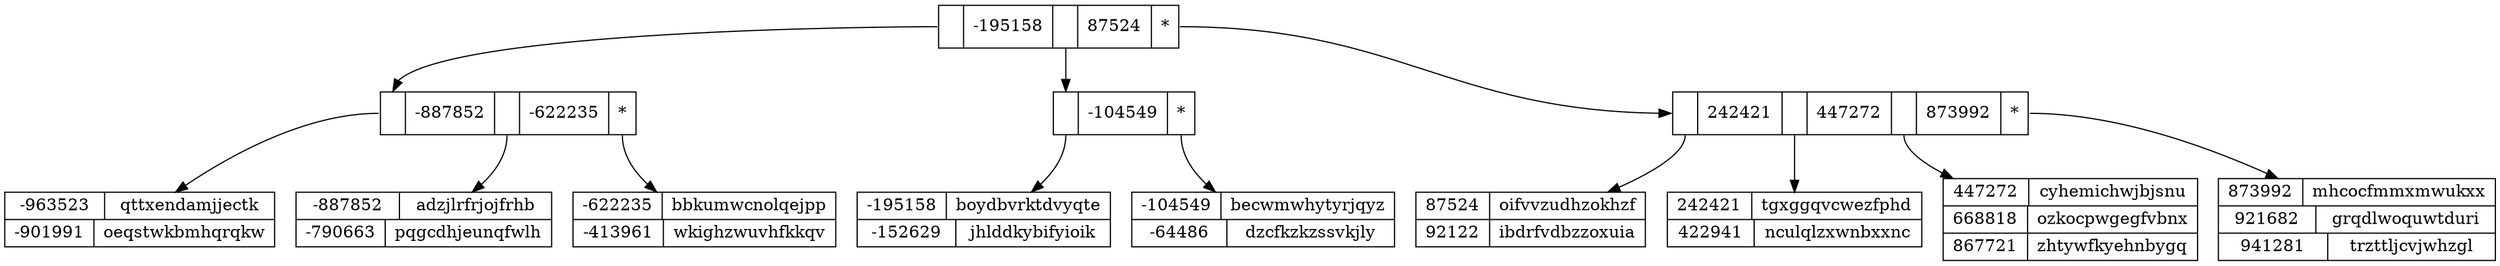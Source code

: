 // BPlus Tree visualization
digraph {
node[shape=record]

	2081642909880 [label="<ch0>|-195158|<ch1>|87524|<ch2>*"]
	2081642909880:ch0 -> 2081643904864:ch0
	2081642909880:ch1 -> 2081642910160:ch0
	2081642909880:ch2 -> 2081642909824:ch0



	2081643904864 [label="<ch0>|-887852|<ch1>|-622235|<ch2>*"]
	2081643904864:ch0 -> 2081643817448:ch0
	2081643904864:ch1 -> 2081642910104:ch0
	2081643904864:ch2 -> 2081643904248:ch0
	2081642910160 [label="<ch0>|-104549|<ch1>*"]
	2081642910160:ch0 -> 2081643904192:ch0
	2081642910160:ch1 -> 2081642909936:ch0
	2081642909824 [label="<ch0>|242421|<ch1>|447272|<ch2>|873992|<ch3>*"]
	2081642909824:ch0 -> 2081643904920:ch0
	2081642909824:ch1 -> 2081643904976:ch0
	2081642909824:ch2 -> 2081642909768:ch0
	2081642909824:ch3 -> 2081642910048:ch0



	2081643817448 [label="{{-963523|qttxendamjjectk}|{-901991|oeqstwkbmhqrqkw}}"]
	2081642910104 [label="{{-887852|adzjlrfrjojfrhb}|{-790663|pqgcdhjeunqfwlh}}"]
	2081643904248 [label="{{-622235|bbkumwcnolqejpp}|{-413961|wkighzwuvhfkkqv}}"]
	2081643904192 [label="{{-195158|boydbvrktdvyqte}|{-152629|jhlddkybifyioik}}"]
	2081642909936 [label="{{-104549|becwmwhytyrjqyz}|{-64486|dzcfkzkzssvkjly}}"]
	2081643904920 [label="{{87524|oifvvzudhzokhzf}|{92122|ibdrfvdbzzoxuia}}"]
	2081643904976 [label="{{242421|tgxggqvcwezfphd}|{422941|nculqlzxwnbxxnc}}"]
	2081642909768 [label="{{447272|cyhemichwjbjsnu}|{668818|ozkocpwgegfvbnx}|{867721|zhtywfkyehnbygq}}"]
	2081642910048 [label="{{873992|mhcocfmmxmwukxx}|{921682|grqdlwoquwtduri}|{941281|trzttljcvjwhzgl}}"]



}